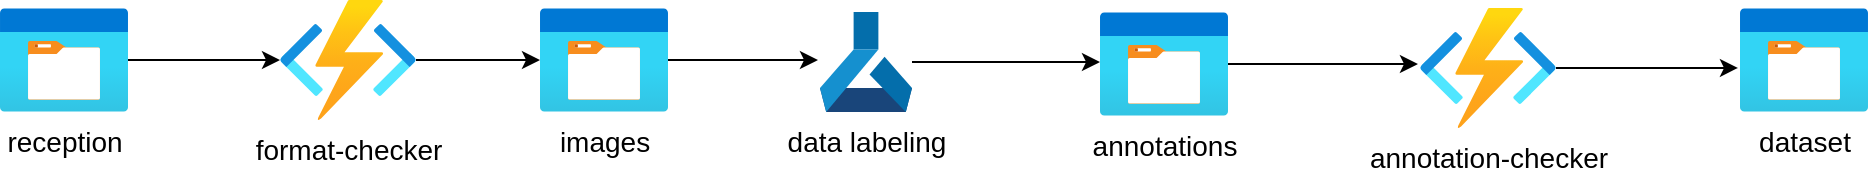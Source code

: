<mxfile>
    <diagram id="oNM1_DjMA4u2MC3Ar4Om" name="Page-1">
        <mxGraphModel dx="2469" dy="833" grid="1" gridSize="10" guides="1" tooltips="1" connect="1" arrows="1" fold="1" page="1" pageScale="1" pageWidth="850" pageHeight="1100" math="0" shadow="0">
            <root>
                <mxCell id="0"/>
                <mxCell id="1" parent="0"/>
                <mxCell id="10" style="edgeStyle=orthogonalEdgeStyle;rounded=0;orthogonalLoop=1;jettySize=auto;html=1;fontSize=14;" edge="1" parent="1" source="2" target="4">
                    <mxGeometry relative="1" as="geometry"/>
                </mxCell>
                <mxCell id="2" value="format-checker" style="aspect=fixed;html=1;points=[];align=center;image;fontSize=14;image=img/lib/azure2/compute/Function_Apps.svg;" vertex="1" parent="1">
                    <mxGeometry x="310" y="224" width="68" height="60" as="geometry"/>
                </mxCell>
                <mxCell id="9" style="edgeStyle=orthogonalEdgeStyle;rounded=0;orthogonalLoop=1;jettySize=auto;html=1;entryX=0;entryY=0.5;entryDx=0;entryDy=0;entryPerimeter=0;fontSize=14;" edge="1" parent="1" source="3" target="2">
                    <mxGeometry relative="1" as="geometry"/>
                </mxCell>
                <mxCell id="3" value="reception" style="aspect=fixed;html=1;points=[];align=center;image;fontSize=14;image=img/lib/azure2/general/Storage_Container.svg;" vertex="1" parent="1">
                    <mxGeometry x="170" y="228" width="64" height="52" as="geometry"/>
                </mxCell>
                <mxCell id="11" style="edgeStyle=orthogonalEdgeStyle;rounded=0;orthogonalLoop=1;jettySize=auto;html=1;entryX=-0.022;entryY=0.48;entryDx=0;entryDy=0;entryPerimeter=0;fontSize=14;" edge="1" parent="1" source="4" target="7">
                    <mxGeometry relative="1" as="geometry"/>
                </mxCell>
                <mxCell id="4" value="images" style="aspect=fixed;html=1;points=[];align=center;image;fontSize=14;image=img/lib/azure2/general/Storage_Container.svg;" vertex="1" parent="1">
                    <mxGeometry x="440" y="228" width="64" height="52" as="geometry"/>
                </mxCell>
                <mxCell id="13" style="edgeStyle=orthogonalEdgeStyle;rounded=0;orthogonalLoop=1;jettySize=auto;html=1;entryX=0;entryY=0.481;entryDx=0;entryDy=0;entryPerimeter=0;fontSize=14;" edge="1" parent="1" source="7" target="8">
                    <mxGeometry relative="1" as="geometry"/>
                </mxCell>
                <mxCell id="7" value="data labeling" style="aspect=fixed;html=1;points=[];align=center;image;fontSize=14;image=img/lib/mscae/Machine_Learning_Service_Workspaces.svg;" vertex="1" parent="1">
                    <mxGeometry x="580" y="230" width="46" height="50" as="geometry"/>
                </mxCell>
                <mxCell id="16" style="edgeStyle=orthogonalEdgeStyle;rounded=0;orthogonalLoop=1;jettySize=auto;html=1;entryX=-0.015;entryY=0.467;entryDx=0;entryDy=0;entryPerimeter=0;fontSize=14;" edge="1" parent="1" source="8" target="15">
                    <mxGeometry relative="1" as="geometry"/>
                </mxCell>
                <mxCell id="8" value="annotations" style="aspect=fixed;html=1;points=[];align=center;image;fontSize=14;image=img/lib/azure2/general/Storage_Container.svg;" vertex="1" parent="1">
                    <mxGeometry x="720" y="230" width="64" height="52" as="geometry"/>
                </mxCell>
                <mxCell id="14" value="dataset" style="aspect=fixed;html=1;points=[];align=center;image;fontSize=14;image=img/lib/azure2/general/Storage_Container.svg;" vertex="1" parent="1">
                    <mxGeometry x="1040" y="228" width="64" height="52" as="geometry"/>
                </mxCell>
                <mxCell id="19" style="edgeStyle=orthogonalEdgeStyle;rounded=0;orthogonalLoop=1;jettySize=auto;html=1;entryX=-0.015;entryY=0.433;entryDx=0;entryDy=0;entryPerimeter=0;fontSize=14;" edge="1" parent="1" source="15">
                    <mxGeometry relative="1" as="geometry">
                        <mxPoint x="1038.98" y="257.98" as="targetPoint"/>
                    </mxGeometry>
                </mxCell>
                <mxCell id="15" value="annotation-checker" style="aspect=fixed;html=1;points=[];align=center;image;fontSize=14;image=img/lib/azure2/compute/Function_Apps.svg;" vertex="1" parent="1">
                    <mxGeometry x="880" y="228" width="68" height="60" as="geometry"/>
                </mxCell>
            </root>
        </mxGraphModel>
    </diagram>
</mxfile>
